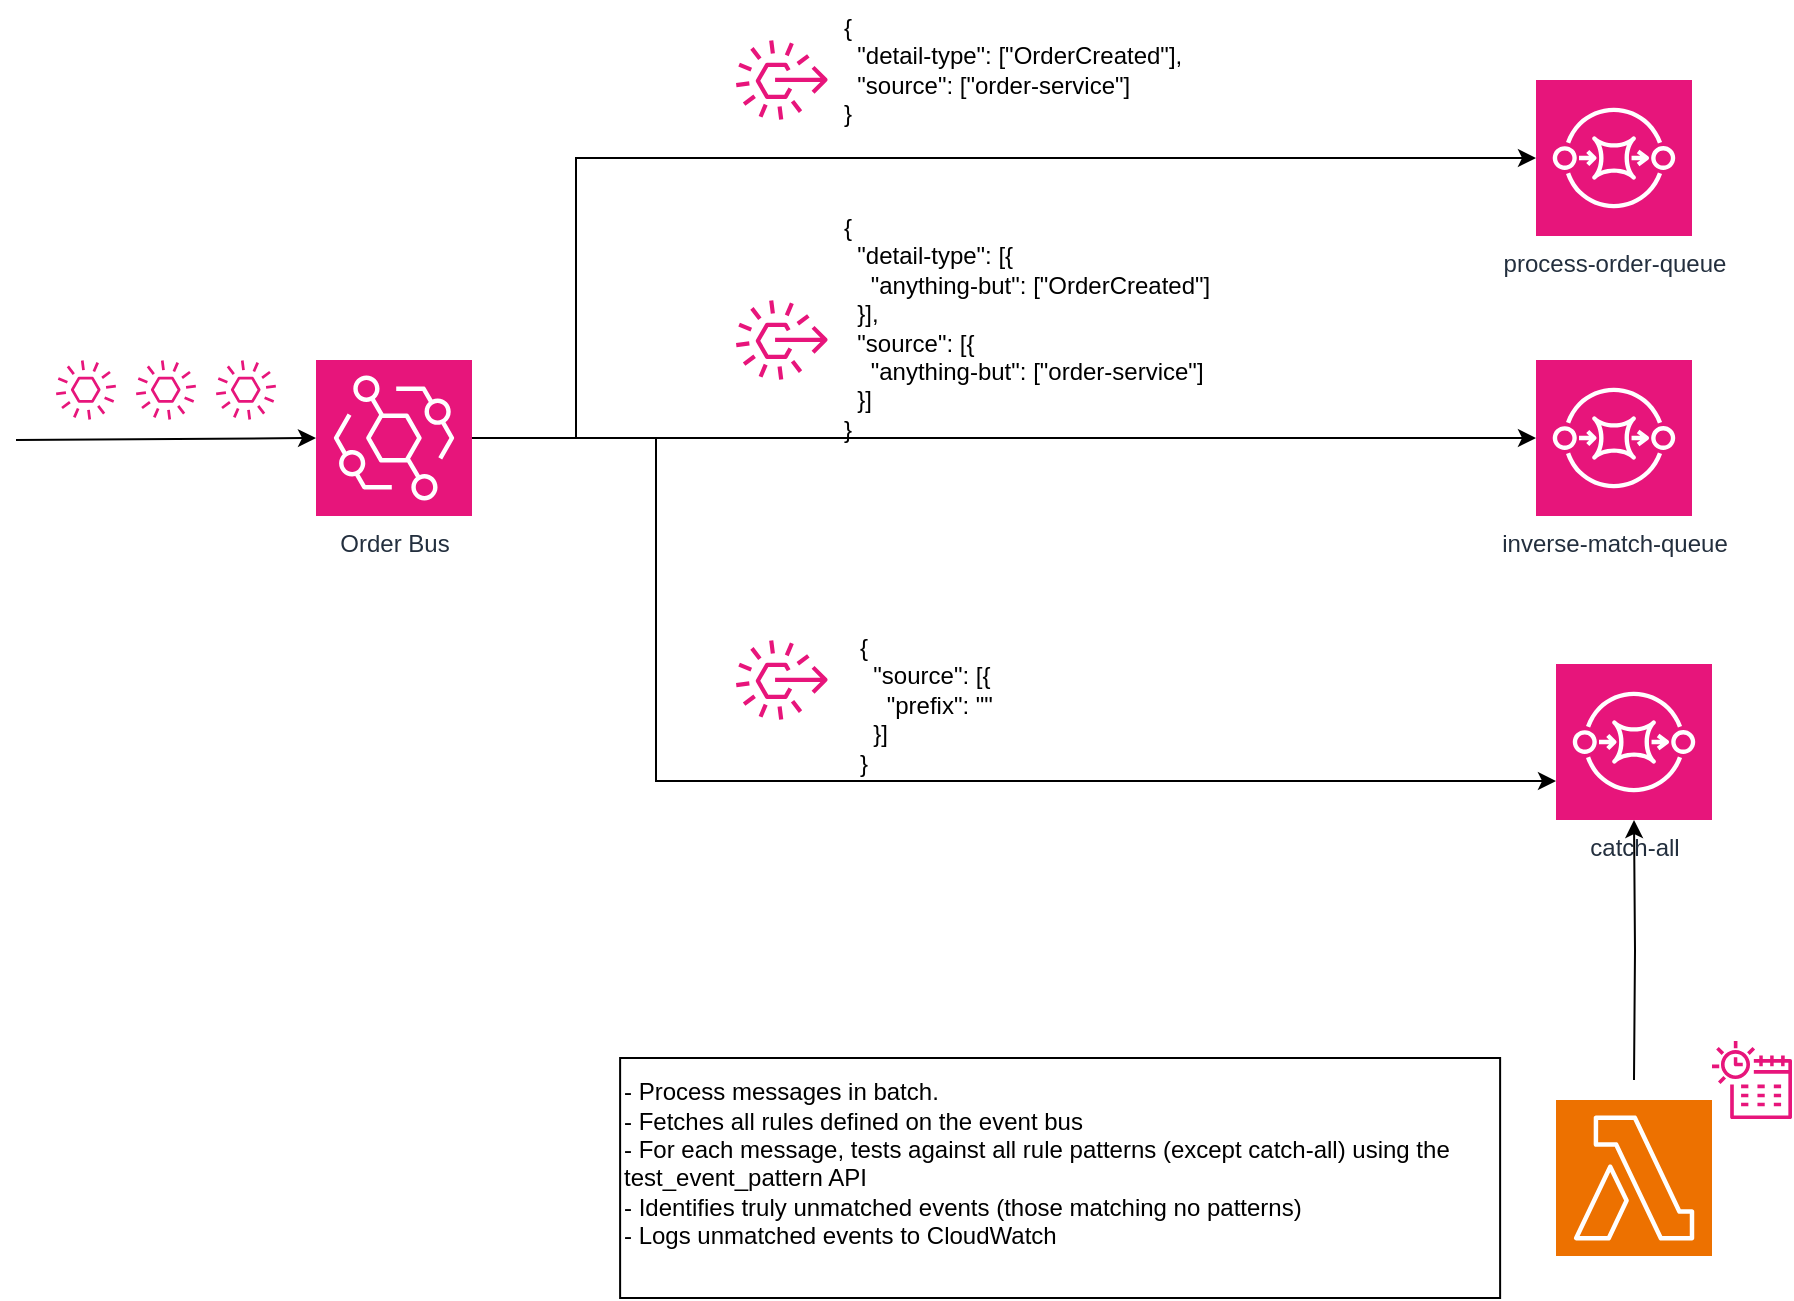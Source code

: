 <mxfile version="21.7.4" type="device">
  <diagram name="Page-1" id="pI6uPq9xlZvJXSbHNtS-">
    <mxGraphModel dx="2082" dy="789" grid="1" gridSize="10" guides="1" tooltips="1" connect="1" arrows="1" fold="1" page="1" pageScale="1" pageWidth="850" pageHeight="1100" math="0" shadow="0">
      <root>
        <mxCell id="0" />
        <mxCell id="1" parent="0" />
        <mxCell id="mPStqgfNnCmE7hAsPPTB-7" style="edgeStyle=orthogonalEdgeStyle;rounded=0;orthogonalLoop=1;jettySize=auto;html=1;entryX=0;entryY=0.5;entryDx=0;entryDy=0;entryPerimeter=0;" parent="1" source="mPStqgfNnCmE7hAsPPTB-1" target="mPStqgfNnCmE7hAsPPTB-4" edge="1">
          <mxGeometry relative="1" as="geometry">
            <Array as="points">
              <mxPoint x="40" y="359" />
              <mxPoint x="40" y="219" />
            </Array>
          </mxGeometry>
        </mxCell>
        <mxCell id="mPStqgfNnCmE7hAsPPTB-8" style="edgeStyle=orthogonalEdgeStyle;rounded=0;orthogonalLoop=1;jettySize=auto;html=1;" parent="1" source="mPStqgfNnCmE7hAsPPTB-1" target="mPStqgfNnCmE7hAsPPTB-6" edge="1">
          <mxGeometry relative="1" as="geometry" />
        </mxCell>
        <mxCell id="mPStqgfNnCmE7hAsPPTB-9" style="edgeStyle=orthogonalEdgeStyle;rounded=0;orthogonalLoop=1;jettySize=auto;html=1;entryX=0;entryY=0.75;entryDx=0;entryDy=0;entryPerimeter=0;" parent="1" source="mPStqgfNnCmE7hAsPPTB-1" target="mPStqgfNnCmE7hAsPPTB-5" edge="1">
          <mxGeometry relative="1" as="geometry">
            <Array as="points">
              <mxPoint x="80" y="359" />
              <mxPoint x="80" y="531" />
            </Array>
          </mxGeometry>
        </mxCell>
        <mxCell id="mPStqgfNnCmE7hAsPPTB-1" value="Order Bus" style="sketch=0;points=[[0,0,0],[0.25,0,0],[0.5,0,0],[0.75,0,0],[1,0,0],[0,1,0],[0.25,1,0],[0.5,1,0],[0.75,1,0],[1,1,0],[0,0.25,0],[0,0.5,0],[0,0.75,0],[1,0.25,0],[1,0.5,0],[1,0.75,0]];outlineConnect=0;fontColor=#232F3E;fillColor=#E7157B;strokeColor=#ffffff;dashed=0;verticalLabelPosition=bottom;verticalAlign=top;align=center;html=1;fontSize=12;fontStyle=0;aspect=fixed;shape=mxgraph.aws4.resourceIcon;resIcon=mxgraph.aws4.eventbridge;" parent="1" vertex="1">
          <mxGeometry x="-90" y="320" width="78" height="78" as="geometry" />
        </mxCell>
        <mxCell id="mPStqgfNnCmE7hAsPPTB-2" value="" style="sketch=0;outlineConnect=0;fontColor=#232F3E;gradientColor=none;fillColor=#E7157B;strokeColor=none;dashed=0;verticalLabelPosition=bottom;verticalAlign=top;align=center;html=1;fontSize=12;fontStyle=0;aspect=fixed;pointerEvents=1;shape=mxgraph.aws4.rule_3;" parent="1" vertex="1">
          <mxGeometry x="120" y="160" width="45.88" height="40" as="geometry" />
        </mxCell>
        <mxCell id="mPStqgfNnCmE7hAsPPTB-4" value="process-order-queue" style="sketch=0;points=[[0,0,0],[0.25,0,0],[0.5,0,0],[0.75,0,0],[1,0,0],[0,1,0],[0.25,1,0],[0.5,1,0],[0.75,1,0],[1,1,0],[0,0.25,0],[0,0.5,0],[0,0.75,0],[1,0.25,0],[1,0.5,0],[1,0.75,0]];outlineConnect=0;fontColor=#232F3E;fillColor=#E7157B;strokeColor=#ffffff;dashed=0;verticalLabelPosition=bottom;verticalAlign=top;align=center;html=1;fontSize=12;fontStyle=0;aspect=fixed;shape=mxgraph.aws4.resourceIcon;resIcon=mxgraph.aws4.sqs;" parent="1" vertex="1">
          <mxGeometry x="520" y="180" width="78" height="78" as="geometry" />
        </mxCell>
        <mxCell id="mPStqgfNnCmE7hAsPPTB-5" value="catch-all" style="sketch=0;points=[[0,0,0],[0.25,0,0],[0.5,0,0],[0.75,0,0],[1,0,0],[0,1,0],[0.25,1,0],[0.5,1,0],[0.75,1,0],[1,1,0],[0,0.25,0],[0,0.5,0],[0,0.75,0],[1,0.25,0],[1,0.5,0],[1,0.75,0]];outlineConnect=0;fontColor=#232F3E;fillColor=#E7157B;strokeColor=#ffffff;dashed=0;verticalLabelPosition=bottom;verticalAlign=top;align=center;html=1;fontSize=12;fontStyle=0;aspect=fixed;shape=mxgraph.aws4.resourceIcon;resIcon=mxgraph.aws4.sqs;" parent="1" vertex="1">
          <mxGeometry x="530" y="472" width="78" height="78" as="geometry" />
        </mxCell>
        <mxCell id="mPStqgfNnCmE7hAsPPTB-6" value="inverse-match-queue" style="sketch=0;points=[[0,0,0],[0.25,0,0],[0.5,0,0],[0.75,0,0],[1,0,0],[0,1,0],[0.25,1,0],[0.5,1,0],[0.75,1,0],[1,1,0],[0,0.25,0],[0,0.5,0],[0,0.75,0],[1,0.25,0],[1,0.5,0],[1,0.75,0]];outlineConnect=0;fontColor=#232F3E;fillColor=#E7157B;strokeColor=#ffffff;dashed=0;verticalLabelPosition=bottom;verticalAlign=top;align=center;html=1;fontSize=12;fontStyle=0;aspect=fixed;shape=mxgraph.aws4.resourceIcon;resIcon=mxgraph.aws4.sqs;" parent="1" vertex="1">
          <mxGeometry x="520" y="320" width="78" height="78" as="geometry" />
        </mxCell>
        <mxCell id="mPStqgfNnCmE7hAsPPTB-10" value="" style="sketch=0;outlineConnect=0;fontColor=#232F3E;gradientColor=none;fillColor=#E7157B;strokeColor=none;dashed=0;verticalLabelPosition=bottom;verticalAlign=top;align=center;html=1;fontSize=12;fontStyle=0;aspect=fixed;pointerEvents=1;shape=mxgraph.aws4.rule_3;" parent="1" vertex="1">
          <mxGeometry x="120" y="290" width="45.88" height="40" as="geometry" />
        </mxCell>
        <mxCell id="mPStqgfNnCmE7hAsPPTB-11" value="" style="sketch=0;outlineConnect=0;fontColor=#232F3E;gradientColor=none;fillColor=#E7157B;strokeColor=none;dashed=0;verticalLabelPosition=bottom;verticalAlign=top;align=center;html=1;fontSize=12;fontStyle=0;aspect=fixed;pointerEvents=1;shape=mxgraph.aws4.rule_3;" parent="1" vertex="1">
          <mxGeometry x="120" y="460" width="45.88" height="40" as="geometry" />
        </mxCell>
        <mxCell id="mPStqgfNnCmE7hAsPPTB-13" style="edgeStyle=orthogonalEdgeStyle;rounded=0;orthogonalLoop=1;jettySize=auto;html=1;" parent="1" target="mPStqgfNnCmE7hAsPPTB-5" edge="1">
          <mxGeometry relative="1" as="geometry">
            <mxPoint x="569" y="680" as="sourcePoint" />
          </mxGeometry>
        </mxCell>
        <mxCell id="mPStqgfNnCmE7hAsPPTB-14" value="" style="sketch=0;points=[[0,0,0],[0.25,0,0],[0.5,0,0],[0.75,0,0],[1,0,0],[0,1,0],[0.25,1,0],[0.5,1,0],[0.75,1,0],[1,1,0],[0,0.25,0],[0,0.5,0],[0,0.75,0],[1,0.25,0],[1,0.5,0],[1,0.75,0]];outlineConnect=0;fontColor=#232F3E;fillColor=#ED7100;strokeColor=#ffffff;dashed=0;verticalLabelPosition=bottom;verticalAlign=top;align=center;html=1;fontSize=12;fontStyle=0;aspect=fixed;shape=mxgraph.aws4.resourceIcon;resIcon=mxgraph.aws4.lambda;" parent="1" vertex="1">
          <mxGeometry x="530" y="690" width="78" height="78" as="geometry" />
        </mxCell>
        <mxCell id="mPStqgfNnCmE7hAsPPTB-15" value="&lt;div&gt;&lt;div&gt;- Process messages in batch.&lt;/div&gt;&lt;div&gt;- Fetches all rules defined on the event bus&lt;/div&gt;&lt;div&gt;- For each message, tests against all rule patterns (except catch-all) using the test_event_pattern API&lt;/div&gt;&lt;div&gt;- Identifies truly unmatched events (those matching no patterns)&lt;/div&gt;&lt;div&gt;- Logs unmatched events to CloudWatch&lt;/div&gt;&lt;/div&gt;&lt;div&gt;&lt;br&gt;&lt;/div&gt;" style="rounded=0;whiteSpace=wrap;html=1;align=left;" parent="1" vertex="1">
          <mxGeometry x="62.06" y="669" width="440" height="120" as="geometry" />
        </mxCell>
        <mxCell id="mPStqgfNnCmE7hAsPPTB-16" value="{&#xa;  &quot;detail-type&quot;: [&quot;OrderCreated&quot;],&#xa;  &quot;source&quot;: [&quot;order-service&quot;]&#xa;}" style="text;whiteSpace=wrap;" parent="1" vertex="1">
          <mxGeometry x="172.06" y="140" width="200" height="80" as="geometry" />
        </mxCell>
        <mxCell id="mPStqgfNnCmE7hAsPPTB-17" value="{&#xa;  &quot;detail-type&quot;: [{&#xa;    &quot;anything-but&quot;: [&quot;OrderCreated&quot;]&#xa;  }],&#xa;  &quot;source&quot;: [{&#xa;    &quot;anything-but&quot;: [&quot;order-service&quot;]&#xa;  }]&#xa;}" style="text;whiteSpace=wrap;" parent="1" vertex="1">
          <mxGeometry x="172.06" y="240" width="220" height="140" as="geometry" />
        </mxCell>
        <mxCell id="mPStqgfNnCmE7hAsPPTB-18" value="{&#xa;  &quot;source&quot;: [{&#xa;    &quot;prefix&quot;: &quot;&quot;&#xa;  }]&#xa;}" style="text;whiteSpace=wrap;" parent="1" vertex="1">
          <mxGeometry x="180" y="450" width="140" height="100" as="geometry" />
        </mxCell>
        <mxCell id="mPStqgfNnCmE7hAsPPTB-19" value="" style="sketch=0;outlineConnect=0;fontColor=#232F3E;gradientColor=none;fillColor=#E7157B;strokeColor=none;dashed=0;verticalLabelPosition=bottom;verticalAlign=top;align=center;html=1;fontSize=12;fontStyle=0;aspect=fixed;pointerEvents=1;shape=mxgraph.aws4.eventbridge_scheduler;" parent="1" vertex="1">
          <mxGeometry x="608" y="660" width="40" height="40" as="geometry" />
        </mxCell>
        <mxCell id="mPStqgfNnCmE7hAsPPTB-23" value="" style="sketch=0;outlineConnect=0;fontColor=#232F3E;gradientColor=none;fillColor=#E7157B;strokeColor=none;dashed=0;verticalLabelPosition=bottom;verticalAlign=top;align=center;html=1;fontSize=12;fontStyle=0;aspect=fixed;pointerEvents=1;shape=mxgraph.aws4.event;" parent="1" vertex="1">
          <mxGeometry x="-180" y="320" width="30" height="30" as="geometry" />
        </mxCell>
        <mxCell id="mPStqgfNnCmE7hAsPPTB-24" value="" style="sketch=0;outlineConnect=0;fontColor=#232F3E;gradientColor=none;fillColor=#E7157B;strokeColor=none;dashed=0;verticalLabelPosition=bottom;verticalAlign=top;align=center;html=1;fontSize=12;fontStyle=0;aspect=fixed;pointerEvents=1;shape=mxgraph.aws4.event;" parent="1" vertex="1">
          <mxGeometry x="-220" y="320" width="30" height="30" as="geometry" />
        </mxCell>
        <mxCell id="mPStqgfNnCmE7hAsPPTB-25" value="" style="sketch=0;outlineConnect=0;fontColor=#232F3E;gradientColor=none;fillColor=#E7157B;strokeColor=none;dashed=0;verticalLabelPosition=bottom;verticalAlign=top;align=center;html=1;fontSize=12;fontStyle=0;aspect=fixed;pointerEvents=1;shape=mxgraph.aws4.event;" parent="1" vertex="1">
          <mxGeometry x="-140" y="320" width="30" height="30" as="geometry" />
        </mxCell>
        <mxCell id="mPStqgfNnCmE7hAsPPTB-26" value="" style="endArrow=classic;html=1;rounded=0;entryX=0;entryY=0.5;entryDx=0;entryDy=0;entryPerimeter=0;" parent="1" target="mPStqgfNnCmE7hAsPPTB-1" edge="1">
          <mxGeometry width="50" height="50" relative="1" as="geometry">
            <mxPoint x="-240" y="360" as="sourcePoint" />
            <mxPoint x="370" y="420" as="targetPoint" />
          </mxGeometry>
        </mxCell>
      </root>
    </mxGraphModel>
  </diagram>
</mxfile>
